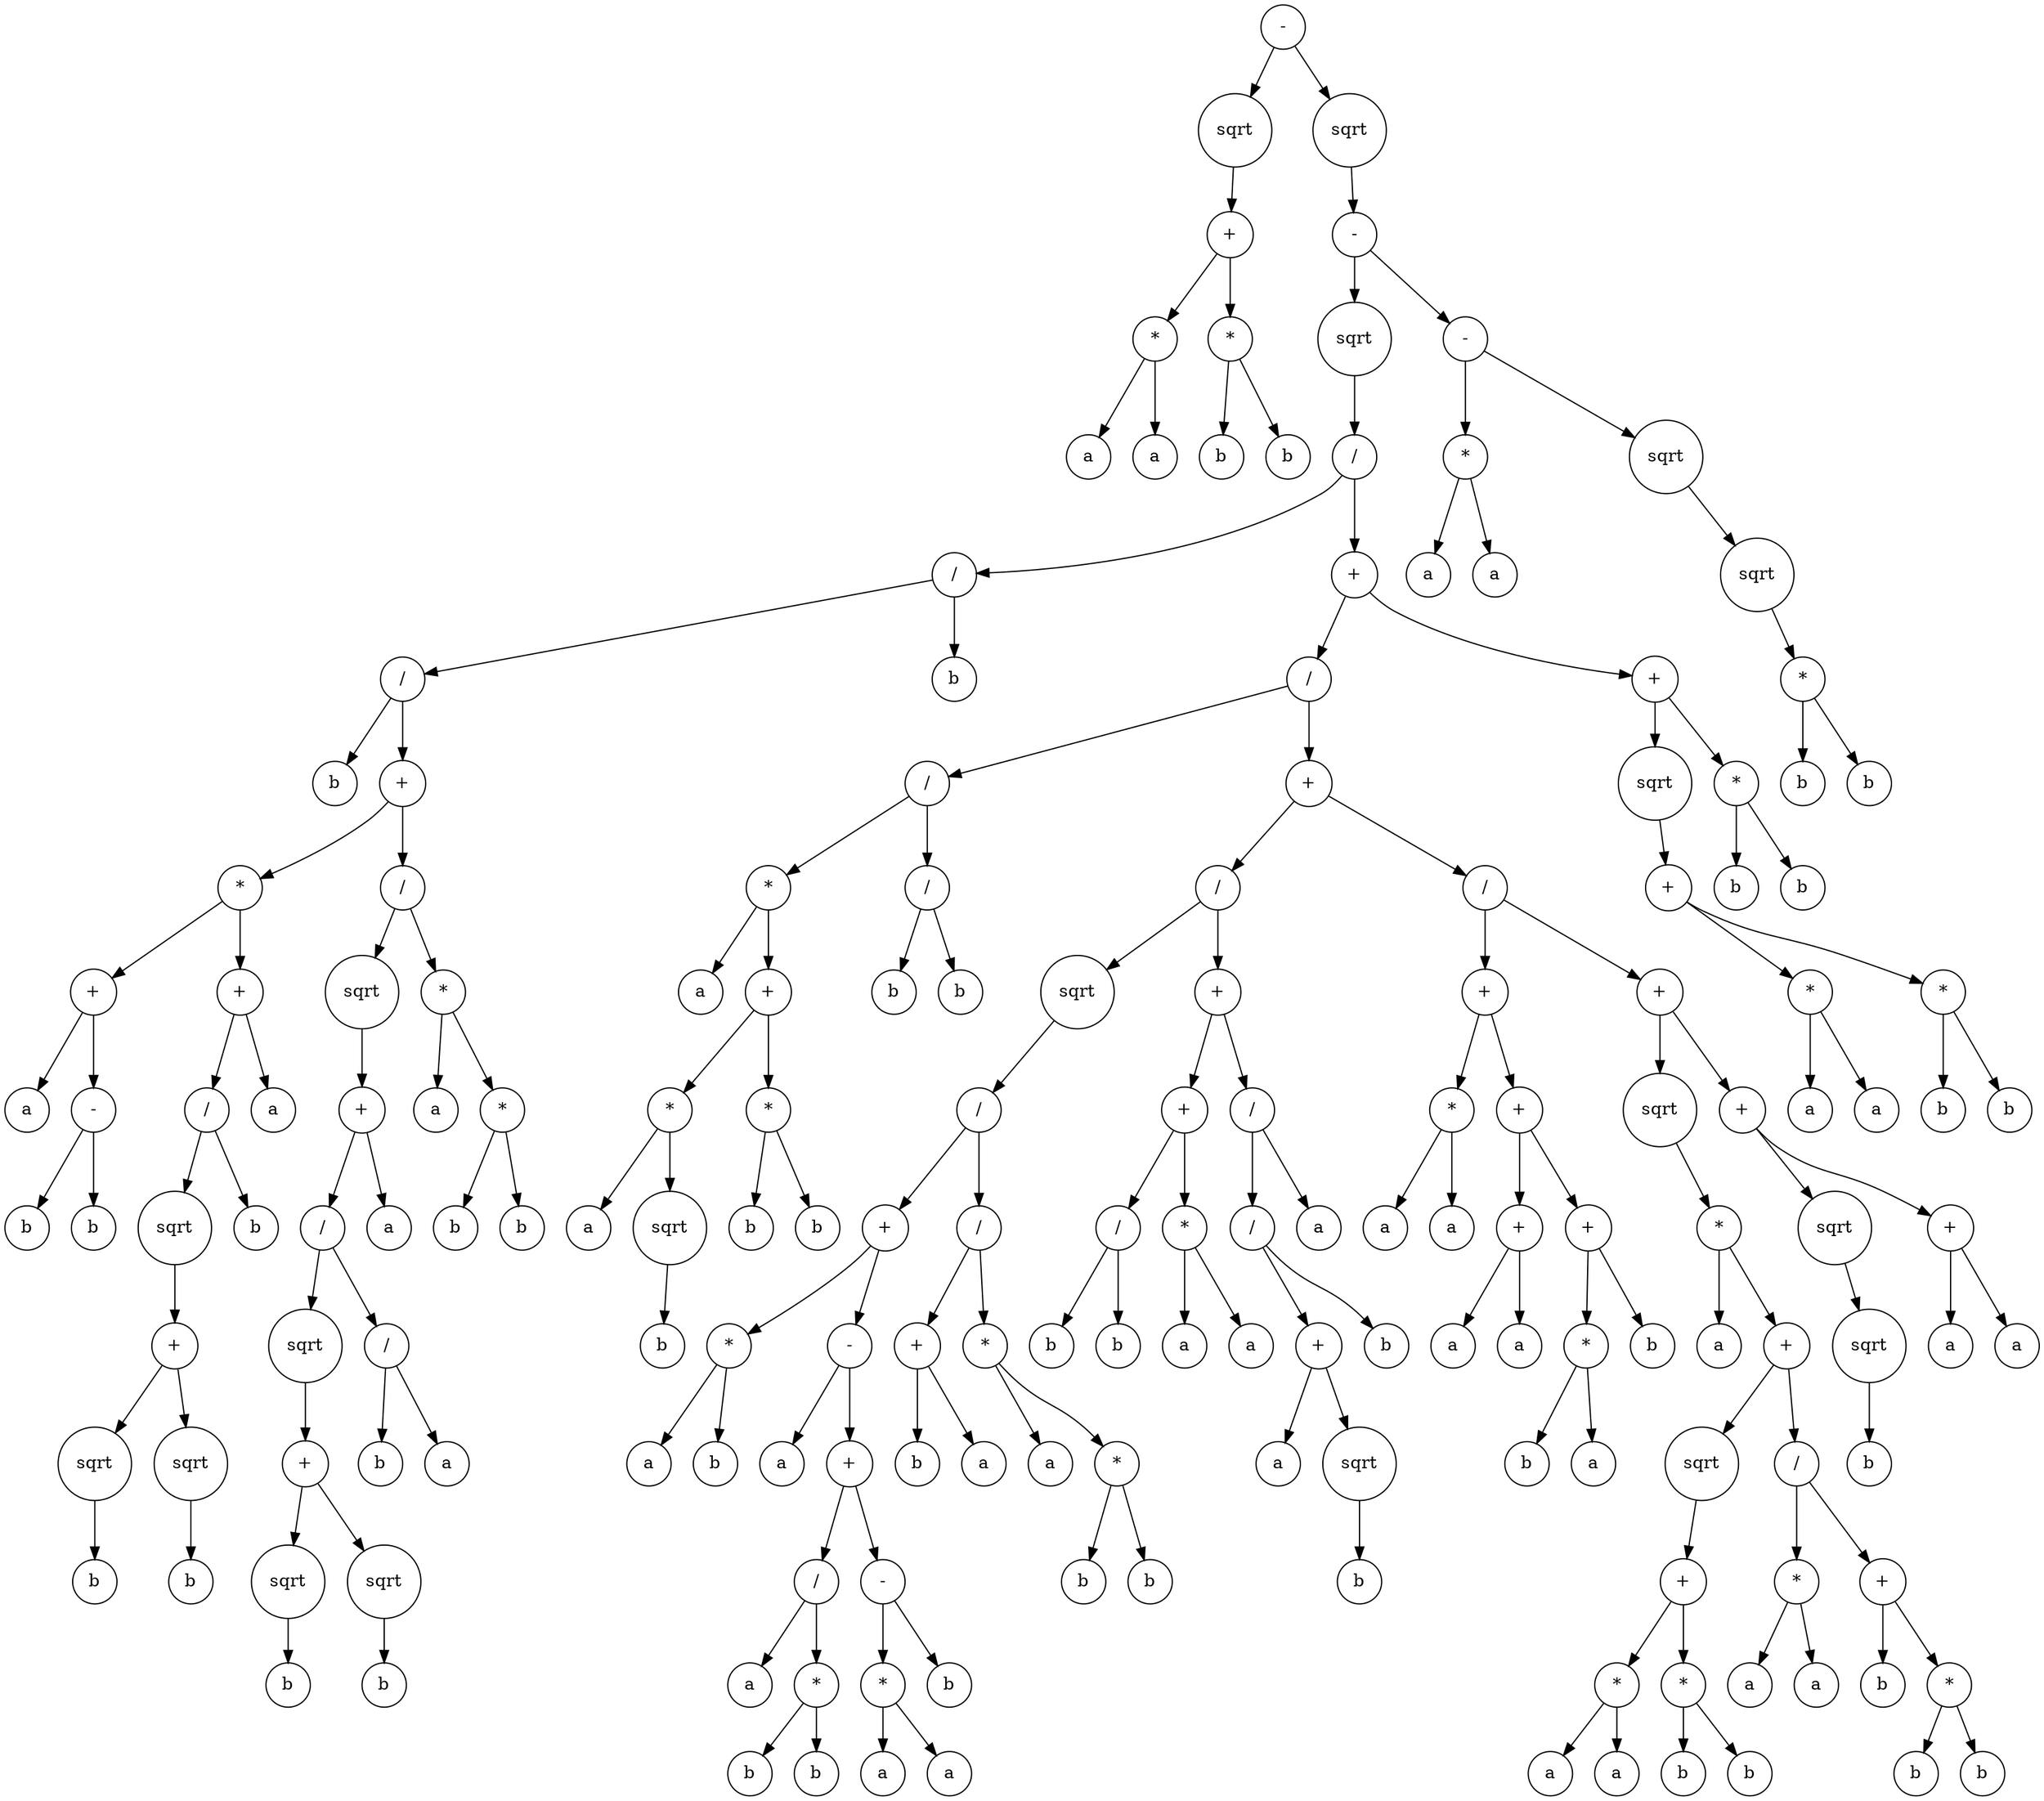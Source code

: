 digraph g {
graph [ordering=out];
node [shape=circle];
n[label = "-"];
n0[label = "sqrt"];
n00[label = "+"];
n000[label = "*"];
n0000[label = "a"];
n000 -> n0000;
n0001[label = "a"];
n000 -> n0001;
n00 -> n000;
n001[label = "*"];
n0010[label = "b"];
n001 -> n0010;
n0011[label = "b"];
n001 -> n0011;
n00 -> n001;
n0 -> n00;
n -> n0;
n1[label = "sqrt"];
n10[label = "-"];
n100[label = "sqrt"];
n1000[label = "/"];
n10000[label = "/"];
n100000[label = "/"];
n1000000[label = "b"];
n100000 -> n1000000;
n1000001[label = "+"];
n10000010[label = "*"];
n100000100[label = "+"];
n1000001000[label = "a"];
n100000100 -> n1000001000;
n1000001001[label = "-"];
n10000010010[label = "b"];
n1000001001 -> n10000010010;
n10000010011[label = "b"];
n1000001001 -> n10000010011;
n100000100 -> n1000001001;
n10000010 -> n100000100;
n100000101[label = "+"];
n1000001010[label = "/"];
n10000010100[label = "sqrt"];
n100000101000[label = "+"];
n1000001010000[label = "sqrt"];
n10000010100000[label = "b"];
n1000001010000 -> n10000010100000;
n100000101000 -> n1000001010000;
n1000001010001[label = "sqrt"];
n10000010100010[label = "b"];
n1000001010001 -> n10000010100010;
n100000101000 -> n1000001010001;
n10000010100 -> n100000101000;
n1000001010 -> n10000010100;
n10000010101[label = "b"];
n1000001010 -> n10000010101;
n100000101 -> n1000001010;
n1000001011[label = "a"];
n100000101 -> n1000001011;
n10000010 -> n100000101;
n1000001 -> n10000010;
n10000011[label = "/"];
n100000110[label = "sqrt"];
n1000001100[label = "+"];
n10000011000[label = "/"];
n100000110000[label = "sqrt"];
n1000001100000[label = "+"];
n10000011000000[label = "sqrt"];
n100000110000000[label = "b"];
n10000011000000 -> n100000110000000;
n1000001100000 -> n10000011000000;
n10000011000001[label = "sqrt"];
n100000110000010[label = "b"];
n10000011000001 -> n100000110000010;
n1000001100000 -> n10000011000001;
n100000110000 -> n1000001100000;
n10000011000 -> n100000110000;
n100000110001[label = "/"];
n1000001100010[label = "b"];
n100000110001 -> n1000001100010;
n1000001100011[label = "a"];
n100000110001 -> n1000001100011;
n10000011000 -> n100000110001;
n1000001100 -> n10000011000;
n10000011001[label = "a"];
n1000001100 -> n10000011001;
n100000110 -> n1000001100;
n10000011 -> n100000110;
n100000111[label = "*"];
n1000001110[label = "a"];
n100000111 -> n1000001110;
n1000001111[label = "*"];
n10000011110[label = "b"];
n1000001111 -> n10000011110;
n10000011111[label = "b"];
n1000001111 -> n10000011111;
n100000111 -> n1000001111;
n10000011 -> n100000111;
n1000001 -> n10000011;
n100000 -> n1000001;
n10000 -> n100000;
n100001[label = "b"];
n10000 -> n100001;
n1000 -> n10000;
n10001[label = "+"];
n100010[label = "/"];
n1000100[label = "/"];
n10001000[label = "*"];
n100010000[label = "a"];
n10001000 -> n100010000;
n100010001[label = "+"];
n1000100010[label = "*"];
n10001000100[label = "a"];
n1000100010 -> n10001000100;
n10001000101[label = "sqrt"];
n100010001010[label = "b"];
n10001000101 -> n100010001010;
n1000100010 -> n10001000101;
n100010001 -> n1000100010;
n1000100011[label = "*"];
n10001000110[label = "b"];
n1000100011 -> n10001000110;
n10001000111[label = "b"];
n1000100011 -> n10001000111;
n100010001 -> n1000100011;
n10001000 -> n100010001;
n1000100 -> n10001000;
n10001001[label = "/"];
n100010010[label = "b"];
n10001001 -> n100010010;
n100010011[label = "b"];
n10001001 -> n100010011;
n1000100 -> n10001001;
n100010 -> n1000100;
n1000101[label = "+"];
n10001010[label = "/"];
n100010100[label = "sqrt"];
n1000101000[label = "/"];
n10001010000[label = "+"];
n100010100000[label = "*"];
n1000101000000[label = "a"];
n100010100000 -> n1000101000000;
n1000101000001[label = "b"];
n100010100000 -> n1000101000001;
n10001010000 -> n100010100000;
n100010100001[label = "-"];
n1000101000010[label = "a"];
n100010100001 -> n1000101000010;
n1000101000011[label = "+"];
n10001010000110[label = "/"];
n100010100001100[label = "a"];
n10001010000110 -> n100010100001100;
n100010100001101[label = "*"];
n1000101000011010[label = "b"];
n100010100001101 -> n1000101000011010;
n1000101000011011[label = "b"];
n100010100001101 -> n1000101000011011;
n10001010000110 -> n100010100001101;
n1000101000011 -> n10001010000110;
n10001010000111[label = "-"];
n100010100001110[label = "*"];
n1000101000011100[label = "a"];
n100010100001110 -> n1000101000011100;
n1000101000011101[label = "a"];
n100010100001110 -> n1000101000011101;
n10001010000111 -> n100010100001110;
n100010100001111[label = "b"];
n10001010000111 -> n100010100001111;
n1000101000011 -> n10001010000111;
n100010100001 -> n1000101000011;
n10001010000 -> n100010100001;
n1000101000 -> n10001010000;
n10001010001[label = "/"];
n100010100010[label = "+"];
n1000101000100[label = "b"];
n100010100010 -> n1000101000100;
n1000101000101[label = "a"];
n100010100010 -> n1000101000101;
n10001010001 -> n100010100010;
n100010100011[label = "*"];
n1000101000110[label = "a"];
n100010100011 -> n1000101000110;
n1000101000111[label = "*"];
n10001010001110[label = "b"];
n1000101000111 -> n10001010001110;
n10001010001111[label = "b"];
n1000101000111 -> n10001010001111;
n100010100011 -> n1000101000111;
n10001010001 -> n100010100011;
n1000101000 -> n10001010001;
n100010100 -> n1000101000;
n10001010 -> n100010100;
n100010101[label = "+"];
n1000101010[label = "+"];
n10001010100[label = "/"];
n100010101000[label = "b"];
n10001010100 -> n100010101000;
n100010101001[label = "b"];
n10001010100 -> n100010101001;
n1000101010 -> n10001010100;
n10001010101[label = "*"];
n100010101010[label = "a"];
n10001010101 -> n100010101010;
n100010101011[label = "a"];
n10001010101 -> n100010101011;
n1000101010 -> n10001010101;
n100010101 -> n1000101010;
n1000101011[label = "/"];
n10001010110[label = "/"];
n100010101100[label = "+"];
n1000101011000[label = "a"];
n100010101100 -> n1000101011000;
n1000101011001[label = "sqrt"];
n10001010110010[label = "b"];
n1000101011001 -> n10001010110010;
n100010101100 -> n1000101011001;
n10001010110 -> n100010101100;
n100010101101[label = "b"];
n10001010110 -> n100010101101;
n1000101011 -> n10001010110;
n10001010111[label = "a"];
n1000101011 -> n10001010111;
n100010101 -> n1000101011;
n10001010 -> n100010101;
n1000101 -> n10001010;
n10001011[label = "/"];
n100010110[label = "+"];
n1000101100[label = "*"];
n10001011000[label = "a"];
n1000101100 -> n10001011000;
n10001011001[label = "a"];
n1000101100 -> n10001011001;
n100010110 -> n1000101100;
n1000101101[label = "+"];
n10001011010[label = "+"];
n100010110100[label = "a"];
n10001011010 -> n100010110100;
n100010110101[label = "a"];
n10001011010 -> n100010110101;
n1000101101 -> n10001011010;
n10001011011[label = "+"];
n100010110110[label = "*"];
n1000101101100[label = "b"];
n100010110110 -> n1000101101100;
n1000101101101[label = "a"];
n100010110110 -> n1000101101101;
n10001011011 -> n100010110110;
n100010110111[label = "b"];
n10001011011 -> n100010110111;
n1000101101 -> n10001011011;
n100010110 -> n1000101101;
n10001011 -> n100010110;
n100010111[label = "+"];
n1000101110[label = "sqrt"];
n10001011100[label = "*"];
n100010111000[label = "a"];
n10001011100 -> n100010111000;
n100010111001[label = "+"];
n1000101110010[label = "sqrt"];
n10001011100100[label = "+"];
n100010111001000[label = "*"];
n1000101110010000[label = "a"];
n100010111001000 -> n1000101110010000;
n1000101110010001[label = "a"];
n100010111001000 -> n1000101110010001;
n10001011100100 -> n100010111001000;
n100010111001001[label = "*"];
n1000101110010010[label = "b"];
n100010111001001 -> n1000101110010010;
n1000101110010011[label = "b"];
n100010111001001 -> n1000101110010011;
n10001011100100 -> n100010111001001;
n1000101110010 -> n10001011100100;
n100010111001 -> n1000101110010;
n1000101110011[label = "/"];
n10001011100110[label = "*"];
n100010111001100[label = "a"];
n10001011100110 -> n100010111001100;
n100010111001101[label = "a"];
n10001011100110 -> n100010111001101;
n1000101110011 -> n10001011100110;
n10001011100111[label = "+"];
n100010111001110[label = "b"];
n10001011100111 -> n100010111001110;
n100010111001111[label = "*"];
n1000101110011110[label = "b"];
n100010111001111 -> n1000101110011110;
n1000101110011111[label = "b"];
n100010111001111 -> n1000101110011111;
n10001011100111 -> n100010111001111;
n1000101110011 -> n10001011100111;
n100010111001 -> n1000101110011;
n10001011100 -> n100010111001;
n1000101110 -> n10001011100;
n100010111 -> n1000101110;
n1000101111[label = "+"];
n10001011110[label = "sqrt"];
n100010111100[label = "sqrt"];
n1000101111000[label = "b"];
n100010111100 -> n1000101111000;
n10001011110 -> n100010111100;
n1000101111 -> n10001011110;
n10001011111[label = "+"];
n100010111110[label = "a"];
n10001011111 -> n100010111110;
n100010111111[label = "a"];
n10001011111 -> n100010111111;
n1000101111 -> n10001011111;
n100010111 -> n1000101111;
n10001011 -> n100010111;
n1000101 -> n10001011;
n100010 -> n1000101;
n10001 -> n100010;
n100011[label = "+"];
n1000110[label = "sqrt"];
n10001100[label = "+"];
n100011000[label = "*"];
n1000110000[label = "a"];
n100011000 -> n1000110000;
n1000110001[label = "a"];
n100011000 -> n1000110001;
n10001100 -> n100011000;
n100011001[label = "*"];
n1000110010[label = "b"];
n100011001 -> n1000110010;
n1000110011[label = "b"];
n100011001 -> n1000110011;
n10001100 -> n100011001;
n1000110 -> n10001100;
n100011 -> n1000110;
n1000111[label = "*"];
n10001110[label = "b"];
n1000111 -> n10001110;
n10001111[label = "b"];
n1000111 -> n10001111;
n100011 -> n1000111;
n10001 -> n100011;
n1000 -> n10001;
n100 -> n1000;
n10 -> n100;
n101[label = "-"];
n1010[label = "*"];
n10100[label = "a"];
n1010 -> n10100;
n10101[label = "a"];
n1010 -> n10101;
n101 -> n1010;
n1011[label = "sqrt"];
n10110[label = "sqrt"];
n101100[label = "*"];
n1011000[label = "b"];
n101100 -> n1011000;
n1011001[label = "b"];
n101100 -> n1011001;
n10110 -> n101100;
n1011 -> n10110;
n101 -> n1011;
n10 -> n101;
n1 -> n10;
n -> n1;
}
